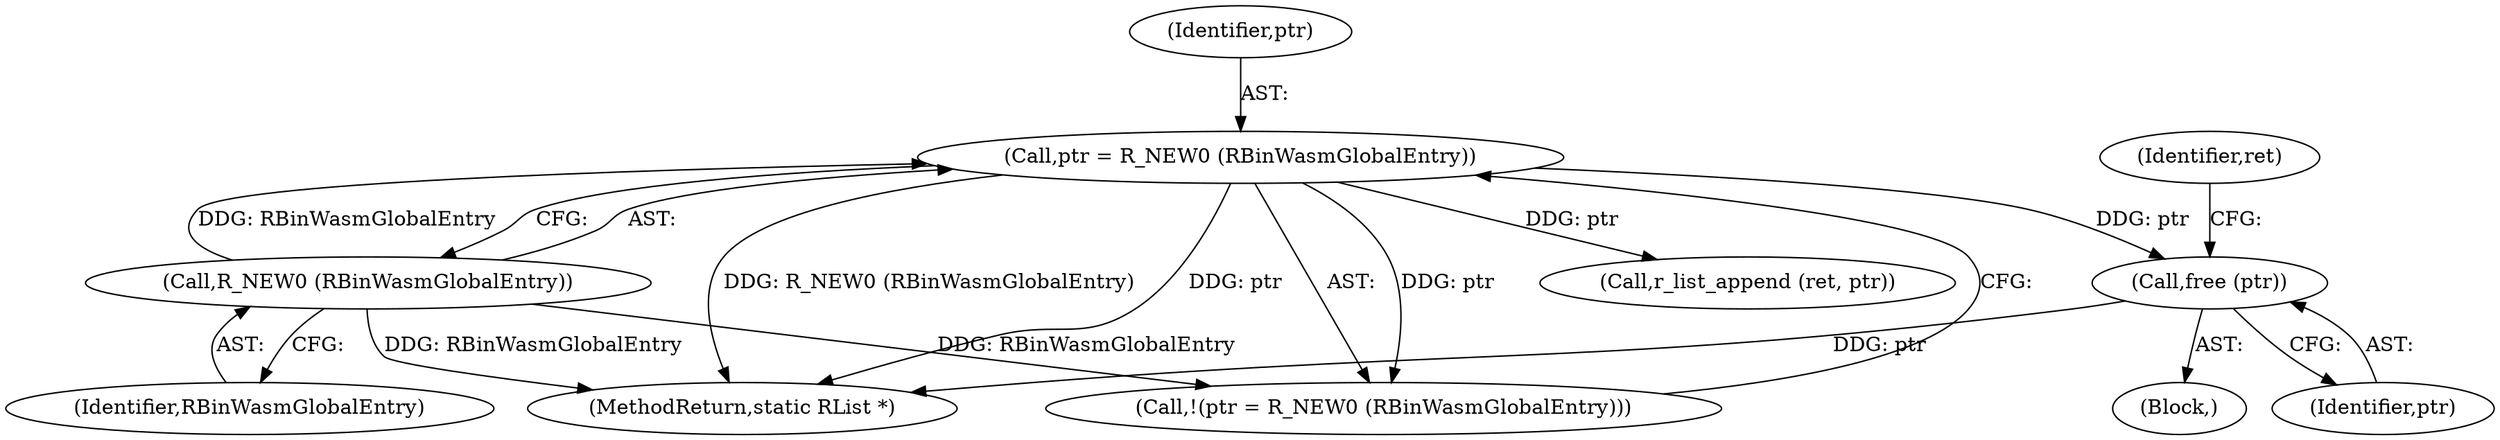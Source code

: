 digraph "0_radare2_d2632f6483a3ceb5d8e0a5fb11142c51c43978b4_2@API" {
"1000275" [label="(Call,free (ptr))"];
"1000191" [label="(Call,ptr = R_NEW0 (RBinWasmGlobalEntry))"];
"1000193" [label="(Call,R_NEW0 (RBinWasmGlobalEntry))"];
"1000278" [label="(Identifier,ret)"];
"1000279" [label="(MethodReturn,static RList *)"];
"1000192" [label="(Identifier,ptr)"];
"1000276" [label="(Identifier,ptr)"];
"1000103" [label="(Block,)"];
"1000190" [label="(Call,!(ptr = R_NEW0 (RBinWasmGlobalEntry)))"];
"1000267" [label="(Call,r_list_append (ret, ptr))"];
"1000193" [label="(Call,R_NEW0 (RBinWasmGlobalEntry))"];
"1000191" [label="(Call,ptr = R_NEW0 (RBinWasmGlobalEntry))"];
"1000275" [label="(Call,free (ptr))"];
"1000194" [label="(Identifier,RBinWasmGlobalEntry)"];
"1000275" -> "1000103"  [label="AST: "];
"1000275" -> "1000276"  [label="CFG: "];
"1000276" -> "1000275"  [label="AST: "];
"1000278" -> "1000275"  [label="CFG: "];
"1000275" -> "1000279"  [label="DDG: ptr"];
"1000191" -> "1000275"  [label="DDG: ptr"];
"1000191" -> "1000190"  [label="AST: "];
"1000191" -> "1000193"  [label="CFG: "];
"1000192" -> "1000191"  [label="AST: "];
"1000193" -> "1000191"  [label="AST: "];
"1000190" -> "1000191"  [label="CFG: "];
"1000191" -> "1000279"  [label="DDG: R_NEW0 (RBinWasmGlobalEntry)"];
"1000191" -> "1000279"  [label="DDG: ptr"];
"1000191" -> "1000190"  [label="DDG: ptr"];
"1000193" -> "1000191"  [label="DDG: RBinWasmGlobalEntry"];
"1000191" -> "1000267"  [label="DDG: ptr"];
"1000193" -> "1000194"  [label="CFG: "];
"1000194" -> "1000193"  [label="AST: "];
"1000193" -> "1000279"  [label="DDG: RBinWasmGlobalEntry"];
"1000193" -> "1000190"  [label="DDG: RBinWasmGlobalEntry"];
}

